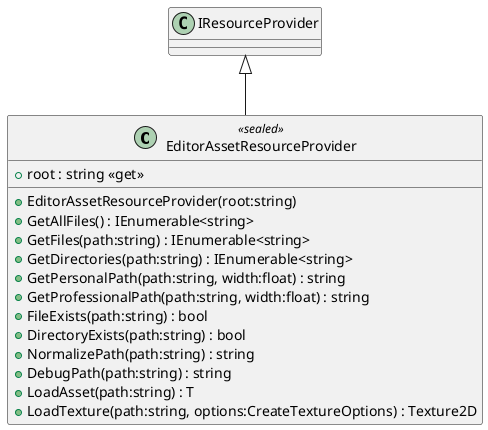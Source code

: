 @startuml
class EditorAssetResourceProvider <<sealed>> {
    + root : string <<get>>
    + EditorAssetResourceProvider(root:string)
    + GetAllFiles() : IEnumerable<string>
    + GetFiles(path:string) : IEnumerable<string>
    + GetDirectories(path:string) : IEnumerable<string>
    + GetPersonalPath(path:string, width:float) : string
    + GetProfessionalPath(path:string, width:float) : string
    + FileExists(path:string) : bool
    + DirectoryExists(path:string) : bool
    + NormalizePath(path:string) : string
    + DebugPath(path:string) : string
    + LoadAsset(path:string) : T
    + LoadTexture(path:string, options:CreateTextureOptions) : Texture2D
}
IResourceProvider <|-- EditorAssetResourceProvider
@enduml
